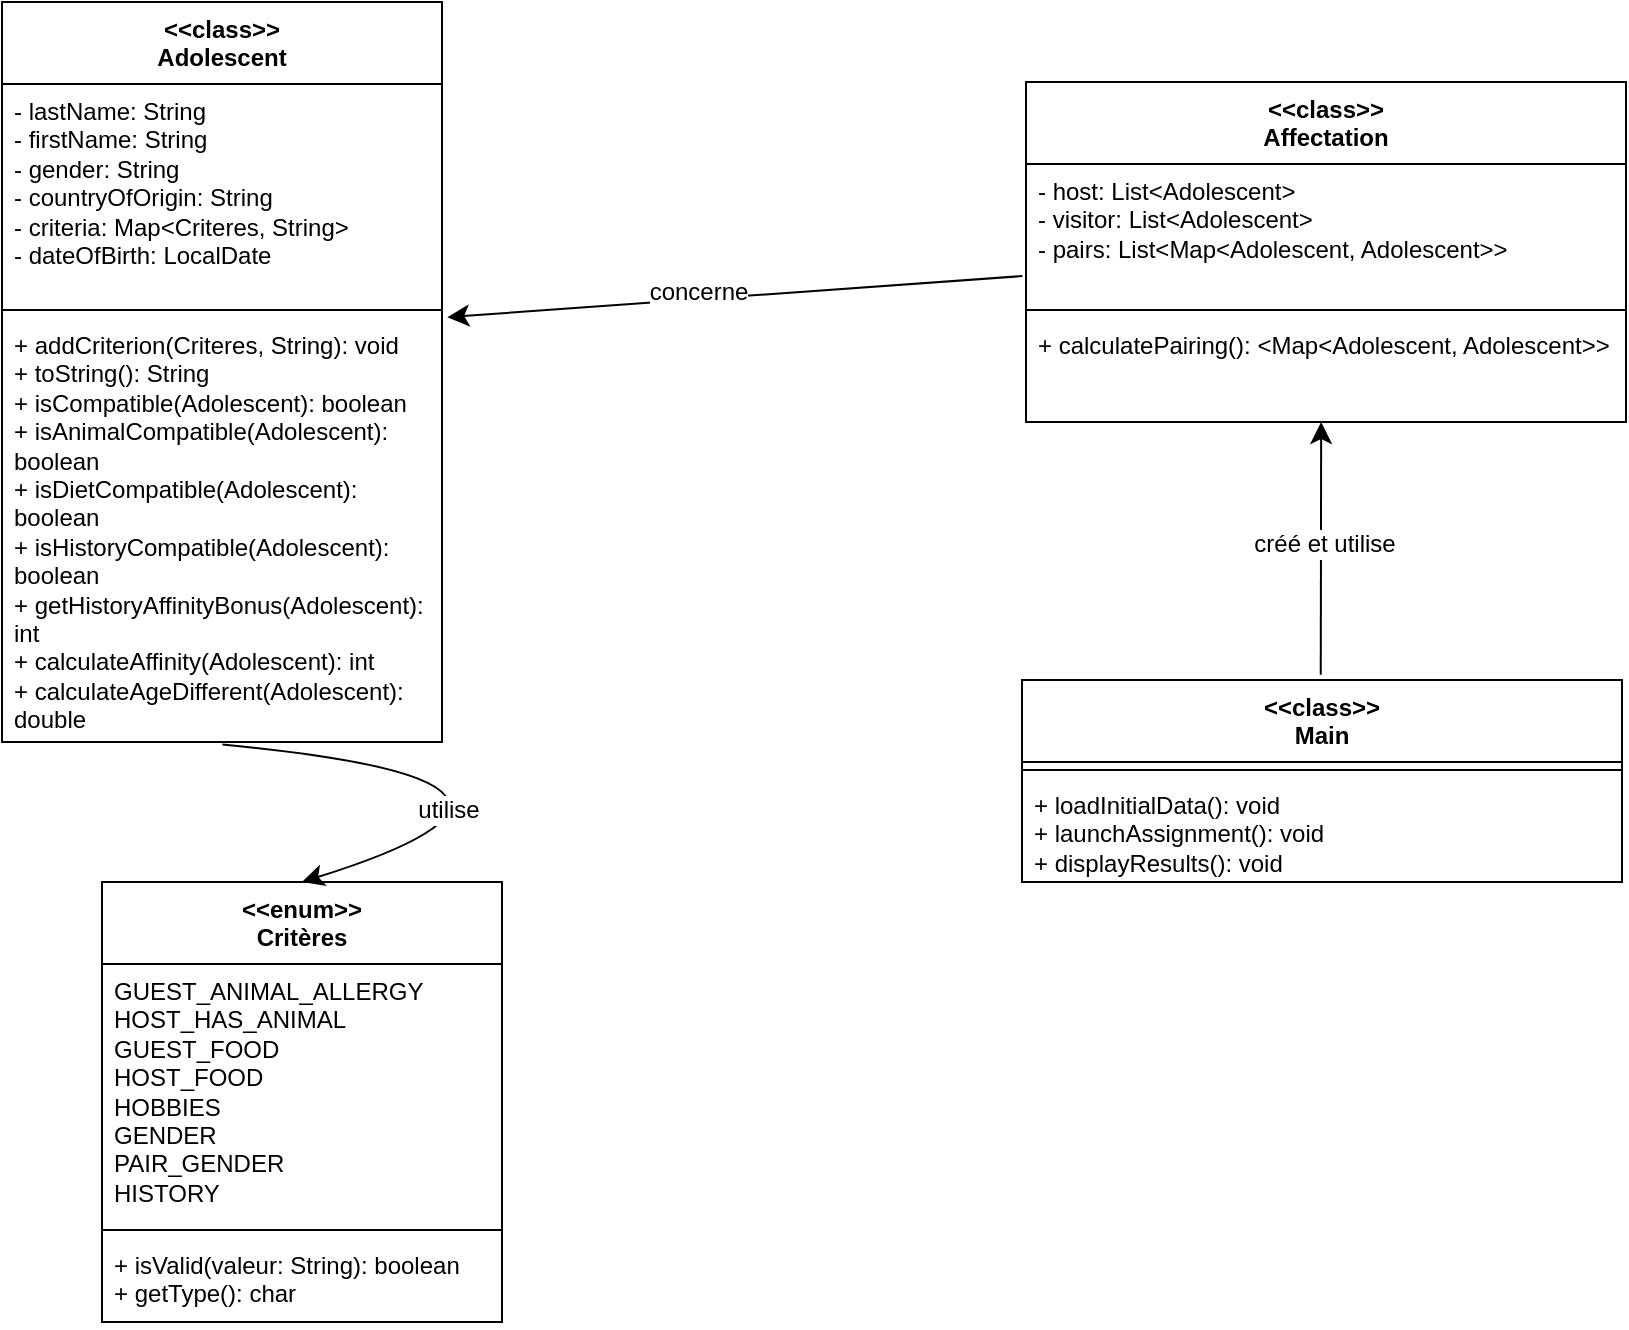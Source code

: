<mxfile version="26.3.0">
  <diagram name="Page-1" id="Ot6dWp1VN40rv4_R31ni">
    <mxGraphModel dx="1461" dy="863" grid="1" gridSize="10" guides="1" tooltips="1" connect="1" arrows="1" fold="1" page="1" pageScale="1" pageWidth="850" pageHeight="1100" math="0" shadow="0">
      <root>
        <mxCell id="0" />
        <mxCell id="1" parent="0" />
        <mxCell id="LHrBHW66_ocUjukzkqTt-6" value="&amp;lt;&amp;lt;enum&amp;gt;&amp;gt;&lt;br&gt;Critères" style="swimlane;fontStyle=1;align=center;verticalAlign=top;childLayout=stackLayout;horizontal=1;startSize=41;horizontalStack=0;resizeParent=1;resizeParentMax=0;resizeLast=0;collapsible=1;marginBottom=0;whiteSpace=wrap;html=1;" vertex="1" parent="1">
          <mxGeometry x="200" y="730" width="200" height="220" as="geometry">
            <mxRectangle x="400" y="309" width="100" height="30" as="alternateBounds" />
          </mxGeometry>
        </mxCell>
        <mxCell id="LHrBHW66_ocUjukzkqTt-7" value="&lt;div&gt;GUEST_ANIMAL_ALLERGY&lt;br&gt;HOST_HAS_ANIMAL&lt;br&gt;GUEST_FOOD&lt;br&gt;HOST_FOOD&lt;br&gt;HOBBIES&lt;br&gt;GENDER&lt;br&gt;PAIR_GENDER&lt;br&gt;HISTORY&lt;/div&gt;" style="text;strokeColor=none;fillColor=none;align=left;verticalAlign=top;spacingLeft=4;spacingRight=4;overflow=hidden;rotatable=0;points=[[0,0.5],[1,0.5]];portConstraint=eastwest;whiteSpace=wrap;html=1;" vertex="1" parent="LHrBHW66_ocUjukzkqTt-6">
          <mxGeometry y="41" width="200" height="129" as="geometry" />
        </mxCell>
        <mxCell id="LHrBHW66_ocUjukzkqTt-8" value="" style="line;strokeWidth=1;fillColor=none;align=left;verticalAlign=middle;spacingTop=-1;spacingLeft=3;spacingRight=3;rotatable=0;labelPosition=right;points=[];portConstraint=eastwest;strokeColor=inherit;" vertex="1" parent="LHrBHW66_ocUjukzkqTt-6">
          <mxGeometry y="170" width="200" height="8" as="geometry" />
        </mxCell>
        <mxCell id="LHrBHW66_ocUjukzkqTt-9" value="&lt;div&gt;+ isValid(valeur: String): boolean&lt;/div&gt;&lt;div&gt;+ getType(): char&lt;/div&gt;&lt;div&gt;&lt;br&gt;&lt;/div&gt;" style="text;strokeColor=none;fillColor=none;align=left;verticalAlign=top;spacingLeft=4;spacingRight=4;overflow=hidden;rotatable=0;points=[[0,0.5],[1,0.5]];portConstraint=eastwest;whiteSpace=wrap;html=1;" vertex="1" parent="LHrBHW66_ocUjukzkqTt-6">
          <mxGeometry y="178" width="200" height="42" as="geometry" />
        </mxCell>
        <mxCell id="LHrBHW66_ocUjukzkqTt-10" value="&amp;lt;&amp;lt;class&amp;gt;&amp;gt;&lt;br&gt;Adolescent" style="swimlane;fontStyle=1;align=center;verticalAlign=top;childLayout=stackLayout;horizontal=1;startSize=41;horizontalStack=0;resizeParent=1;resizeParentMax=0;resizeLast=0;collapsible=1;marginBottom=0;whiteSpace=wrap;html=1;" vertex="1" parent="1">
          <mxGeometry x="150" y="290" width="220" height="370" as="geometry">
            <mxRectangle x="400" y="309" width="100" height="30" as="alternateBounds" />
          </mxGeometry>
        </mxCell>
        <mxCell id="LHrBHW66_ocUjukzkqTt-11" value="&lt;div&gt;- lastName: String&lt;/div&gt;&lt;div&gt;- firstName: String&lt;/div&gt;&lt;div&gt;- gender: String&lt;/div&gt;&lt;div&gt;- countryOfOrigin: String&lt;/div&gt;&lt;div&gt;- criteria: Map&amp;lt;Criteres, String&amp;gt;&lt;/div&gt;&lt;div&gt;- dateOfBirth: LocalDate&lt;/div&gt;" style="text;strokeColor=none;fillColor=none;align=left;verticalAlign=top;spacingLeft=4;spacingRight=4;overflow=hidden;rotatable=0;points=[[0,0.5],[1,0.5]];portConstraint=eastwest;whiteSpace=wrap;html=1;" vertex="1" parent="LHrBHW66_ocUjukzkqTt-10">
          <mxGeometry y="41" width="220" height="109" as="geometry" />
        </mxCell>
        <mxCell id="LHrBHW66_ocUjukzkqTt-12" value="" style="line;strokeWidth=1;fillColor=none;align=left;verticalAlign=middle;spacingTop=-1;spacingLeft=3;spacingRight=3;rotatable=0;labelPosition=right;points=[];portConstraint=eastwest;strokeColor=inherit;" vertex="1" parent="LHrBHW66_ocUjukzkqTt-10">
          <mxGeometry y="150" width="220" height="8" as="geometry" />
        </mxCell>
        <mxCell id="LHrBHW66_ocUjukzkqTt-13" value="&lt;div&gt;+ addCriterion(Criteres, String): void&lt;/div&gt;&lt;div&gt;+ toString(): String&lt;/div&gt;&lt;div&gt;+ isCompatible(Adolescent): boolean&lt;/div&gt;&lt;div&gt;+ isAnimalCompatible(Adolescent): boolean&lt;/div&gt;&lt;div&gt;+ isDietCompatible(Adolescent): boolean&lt;/div&gt;&lt;div&gt;+ isHistoryCompatible(Adolescent): boolean&lt;/div&gt;&lt;div&gt;+ getHistoryAffinityBonus(Adolescent): int&lt;/div&gt;&lt;div&gt;+ calculateAffinity(Adolescent): int&lt;/div&gt;&lt;div&gt;+ calculateAgeDifferent(Adolescent): double&lt;/div&gt;&lt;div&gt;&lt;br&gt;&lt;/div&gt;" style="text;strokeColor=none;fillColor=none;align=left;verticalAlign=top;spacingLeft=4;spacingRight=4;overflow=hidden;rotatable=0;points=[[0,0.5],[1,0.5]];portConstraint=eastwest;whiteSpace=wrap;html=1;" vertex="1" parent="LHrBHW66_ocUjukzkqTt-10">
          <mxGeometry y="158" width="220" height="212" as="geometry" />
        </mxCell>
        <mxCell id="LHrBHW66_ocUjukzkqTt-14" value="&amp;lt;&amp;lt;class&amp;gt;&amp;gt;&lt;br&gt;Affectation" style="swimlane;fontStyle=1;align=center;verticalAlign=top;childLayout=stackLayout;horizontal=1;startSize=41;horizontalStack=0;resizeParent=1;resizeParentMax=0;resizeLast=0;collapsible=1;marginBottom=0;whiteSpace=wrap;html=1;" vertex="1" parent="1">
          <mxGeometry x="662" y="330" width="300" height="170" as="geometry">
            <mxRectangle x="400" y="309" width="100" height="30" as="alternateBounds" />
          </mxGeometry>
        </mxCell>
        <mxCell id="LHrBHW66_ocUjukzkqTt-15" value="&lt;div&gt;- host: List&amp;lt;Adolescent&amp;gt;&lt;/div&gt;&lt;div&gt;- visitor: List&amp;lt;Adolescent&amp;gt;&lt;/div&gt;- pairs: List&amp;lt;Map&amp;lt;Adolescent, Adolescent&amp;gt;&amp;gt;" style="text;strokeColor=none;fillColor=none;align=left;verticalAlign=top;spacingLeft=4;spacingRight=4;overflow=hidden;rotatable=0;points=[[0,0.5],[1,0.5]];portConstraint=eastwest;whiteSpace=wrap;html=1;" vertex="1" parent="LHrBHW66_ocUjukzkqTt-14">
          <mxGeometry y="41" width="300" height="69" as="geometry" />
        </mxCell>
        <mxCell id="LHrBHW66_ocUjukzkqTt-16" value="" style="line;strokeWidth=1;fillColor=none;align=left;verticalAlign=middle;spacingTop=-1;spacingLeft=3;spacingRight=3;rotatable=0;labelPosition=right;points=[];portConstraint=eastwest;strokeColor=inherit;" vertex="1" parent="LHrBHW66_ocUjukzkqTt-14">
          <mxGeometry y="110" width="300" height="8" as="geometry" />
        </mxCell>
        <mxCell id="LHrBHW66_ocUjukzkqTt-17" value="&lt;div&gt;+ calculatePairing(): &amp;lt;Map&amp;lt;Adolescent, Adolescent&amp;gt;&amp;gt;&lt;/div&gt;&lt;div&gt;&lt;br&gt;&lt;/div&gt;" style="text;strokeColor=none;fillColor=none;align=left;verticalAlign=top;spacingLeft=4;spacingRight=4;overflow=hidden;rotatable=0;points=[[0,0.5],[1,0.5]];portConstraint=eastwest;whiteSpace=wrap;html=1;" vertex="1" parent="LHrBHW66_ocUjukzkqTt-14">
          <mxGeometry y="118" width="300" height="52" as="geometry" />
        </mxCell>
        <mxCell id="LHrBHW66_ocUjukzkqTt-19" value="&amp;lt;&amp;lt;class&amp;gt;&amp;gt;&lt;br&gt;Main" style="swimlane;fontStyle=1;align=center;verticalAlign=top;childLayout=stackLayout;horizontal=1;startSize=41;horizontalStack=0;resizeParent=1;resizeParentMax=0;resizeLast=0;collapsible=1;marginBottom=0;whiteSpace=wrap;html=1;" vertex="1" parent="1">
          <mxGeometry x="660" y="629" width="300" height="101" as="geometry">
            <mxRectangle x="400" y="309" width="100" height="30" as="alternateBounds" />
          </mxGeometry>
        </mxCell>
        <mxCell id="LHrBHW66_ocUjukzkqTt-21" value="" style="line;strokeWidth=1;fillColor=none;align=left;verticalAlign=middle;spacingTop=-1;spacingLeft=3;spacingRight=3;rotatable=0;labelPosition=right;points=[];portConstraint=eastwest;strokeColor=inherit;" vertex="1" parent="LHrBHW66_ocUjukzkqTt-19">
          <mxGeometry y="41" width="300" height="8" as="geometry" />
        </mxCell>
        <mxCell id="LHrBHW66_ocUjukzkqTt-22" value="&lt;div&gt;+ loadInitialData(): void&lt;br&gt;+ launchAssignment(): void&lt;br&gt;+ displayResults(): void&lt;/div&gt;&lt;div&gt;&lt;br&gt;&lt;/div&gt;" style="text;strokeColor=none;fillColor=none;align=left;verticalAlign=top;spacingLeft=4;spacingRight=4;overflow=hidden;rotatable=0;points=[[0,0.5],[1,0.5]];portConstraint=eastwest;whiteSpace=wrap;html=1;" vertex="1" parent="LHrBHW66_ocUjukzkqTt-19">
          <mxGeometry y="49" width="300" height="52" as="geometry" />
        </mxCell>
        <mxCell id="LHrBHW66_ocUjukzkqTt-24" value="" style="endArrow=classic;html=1;rounded=0;fontSize=12;startSize=8;endSize=8;curved=1;exitX=0.501;exitY=1.006;exitDx=0;exitDy=0;exitPerimeter=0;entryX=0.5;entryY=0;entryDx=0;entryDy=0;" edge="1" parent="1" source="LHrBHW66_ocUjukzkqTt-13" target="LHrBHW66_ocUjukzkqTt-6">
          <mxGeometry width="50" height="50" relative="1" as="geometry">
            <mxPoint x="330" y="710" as="sourcePoint" />
            <mxPoint x="690" y="640" as="targetPoint" />
            <Array as="points">
              <mxPoint x="460" y="680" />
            </Array>
          </mxGeometry>
        </mxCell>
        <mxCell id="LHrBHW66_ocUjukzkqTt-25" value="utilise" style="edgeLabel;html=1;align=center;verticalAlign=middle;resizable=0;points=[];fontSize=12;" vertex="1" connectable="0" parent="LHrBHW66_ocUjukzkqTt-24">
          <mxGeometry x="0.572" y="-13" relative="1" as="geometry">
            <mxPoint x="1" as="offset" />
          </mxGeometry>
        </mxCell>
        <mxCell id="LHrBHW66_ocUjukzkqTt-26" value="" style="endArrow=classic;html=1;rounded=0;fontSize=12;startSize=8;endSize=8;curved=1;exitX=0.5;exitY=0;exitDx=0;exitDy=0;entryX=0.494;entryY=1.05;entryDx=0;entryDy=0;entryPerimeter=0;" edge="1" parent="1">
          <mxGeometry width="50" height="50" relative="1" as="geometry">
            <mxPoint x="809.38" y="626.4" as="sourcePoint" />
            <mxPoint x="809.58" y="500.0" as="targetPoint" />
          </mxGeometry>
        </mxCell>
        <mxCell id="LHrBHW66_ocUjukzkqTt-28" value="créé et utilise" style="edgeLabel;html=1;align=center;verticalAlign=middle;resizable=0;points=[];fontSize=12;" vertex="1" connectable="0" parent="LHrBHW66_ocUjukzkqTt-26">
          <mxGeometry x="-0.258" y="2" relative="1" as="geometry">
            <mxPoint x="3" y="-19" as="offset" />
          </mxGeometry>
        </mxCell>
        <mxCell id="LHrBHW66_ocUjukzkqTt-27" value="" style="endArrow=classic;html=1;rounded=0;fontSize=12;startSize=8;endSize=8;curved=1;exitX=-0.006;exitY=0.812;exitDx=0;exitDy=0;entryX=1.012;entryY=-0.002;entryDx=0;entryDy=0;entryPerimeter=0;exitPerimeter=0;" edge="1" parent="1" source="LHrBHW66_ocUjukzkqTt-15" target="LHrBHW66_ocUjukzkqTt-13">
          <mxGeometry width="50" height="50" relative="1" as="geometry">
            <mxPoint x="510" y="480" as="sourcePoint" />
            <mxPoint x="560" y="430" as="targetPoint" />
          </mxGeometry>
        </mxCell>
        <mxCell id="LHrBHW66_ocUjukzkqTt-29" value="&lt;div&gt;concerne&lt;/div&gt;" style="edgeLabel;html=1;align=center;verticalAlign=middle;resizable=0;points=[];fontSize=12;" vertex="1" connectable="0" parent="LHrBHW66_ocUjukzkqTt-27">
          <mxGeometry x="0.128" y="-4" relative="1" as="geometry">
            <mxPoint as="offset" />
          </mxGeometry>
        </mxCell>
      </root>
    </mxGraphModel>
  </diagram>
</mxfile>

